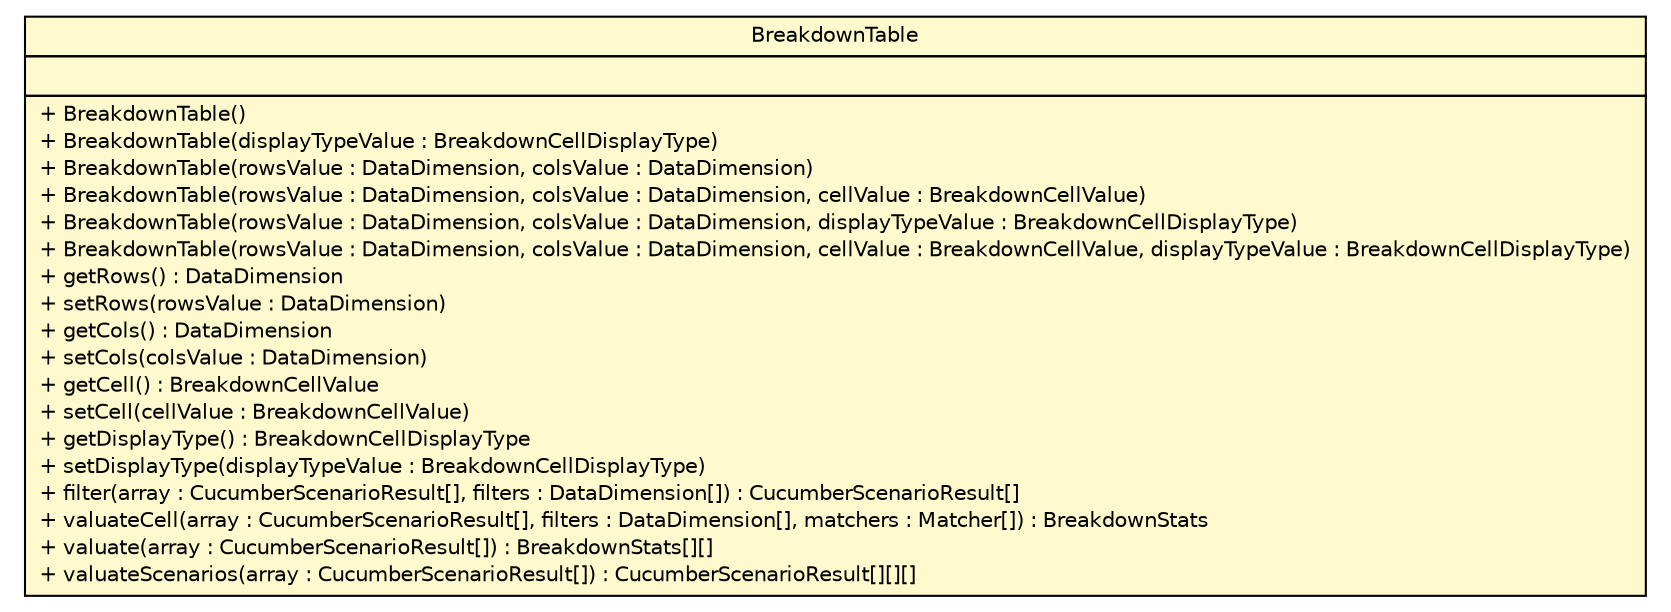 #!/usr/local/bin/dot
#
# Class diagram 
# Generated by UMLGraph version R5_6 (http://www.umlgraph.org/)
#

digraph G {
	edge [fontname="Helvetica",fontsize=10,labelfontname="Helvetica",labelfontsize=10];
	node [fontname="Helvetica",fontsize=10,shape=plaintext];
	nodesep=0.25;
	ranksep=0.5;
	// com.github.mkolisnyk.cucumber.reporting.types.breakdown.BreakdownTable
	c3372 [label=<<table title="com.github.mkolisnyk.cucumber.reporting.types.breakdown.BreakdownTable" border="0" cellborder="1" cellspacing="0" cellpadding="2" port="p" bgcolor="lemonChiffon" href="./BreakdownTable.html">
		<tr><td><table border="0" cellspacing="0" cellpadding="1">
<tr><td align="center" balign="center"> BreakdownTable </td></tr>
		</table></td></tr>
		<tr><td><table border="0" cellspacing="0" cellpadding="1">
<tr><td align="left" balign="left">  </td></tr>
		</table></td></tr>
		<tr><td><table border="0" cellspacing="0" cellpadding="1">
<tr><td align="left" balign="left"> + BreakdownTable() </td></tr>
<tr><td align="left" balign="left"> + BreakdownTable(displayTypeValue : BreakdownCellDisplayType) </td></tr>
<tr><td align="left" balign="left"> + BreakdownTable(rowsValue : DataDimension, colsValue : DataDimension) </td></tr>
<tr><td align="left" balign="left"> + BreakdownTable(rowsValue : DataDimension, colsValue : DataDimension, cellValue : BreakdownCellValue) </td></tr>
<tr><td align="left" balign="left"> + BreakdownTable(rowsValue : DataDimension, colsValue : DataDimension, displayTypeValue : BreakdownCellDisplayType) </td></tr>
<tr><td align="left" balign="left"> + BreakdownTable(rowsValue : DataDimension, colsValue : DataDimension, cellValue : BreakdownCellValue, displayTypeValue : BreakdownCellDisplayType) </td></tr>
<tr><td align="left" balign="left"> + getRows() : DataDimension </td></tr>
<tr><td align="left" balign="left"> + setRows(rowsValue : DataDimension) </td></tr>
<tr><td align="left" balign="left"> + getCols() : DataDimension </td></tr>
<tr><td align="left" balign="left"> + setCols(colsValue : DataDimension) </td></tr>
<tr><td align="left" balign="left"> + getCell() : BreakdownCellValue </td></tr>
<tr><td align="left" balign="left"> + setCell(cellValue : BreakdownCellValue) </td></tr>
<tr><td align="left" balign="left"> + getDisplayType() : BreakdownCellDisplayType </td></tr>
<tr><td align="left" balign="left"> + setDisplayType(displayTypeValue : BreakdownCellDisplayType) </td></tr>
<tr><td align="left" balign="left"> + filter(array : CucumberScenarioResult[], filters : DataDimension[]) : CucumberScenarioResult[] </td></tr>
<tr><td align="left" balign="left"> + valuateCell(array : CucumberScenarioResult[], filters : DataDimension[], matchers : Matcher[]) : BreakdownStats </td></tr>
<tr><td align="left" balign="left"> + valuate(array : CucumberScenarioResult[]) : BreakdownStats[][] </td></tr>
<tr><td align="left" balign="left"> + valuateScenarios(array : CucumberScenarioResult[]) : CucumberScenarioResult[][][] </td></tr>
		</table></td></tr>
		</table>>, URL="./BreakdownTable.html", fontname="Helvetica", fontcolor="black", fontsize=10.0];
}

